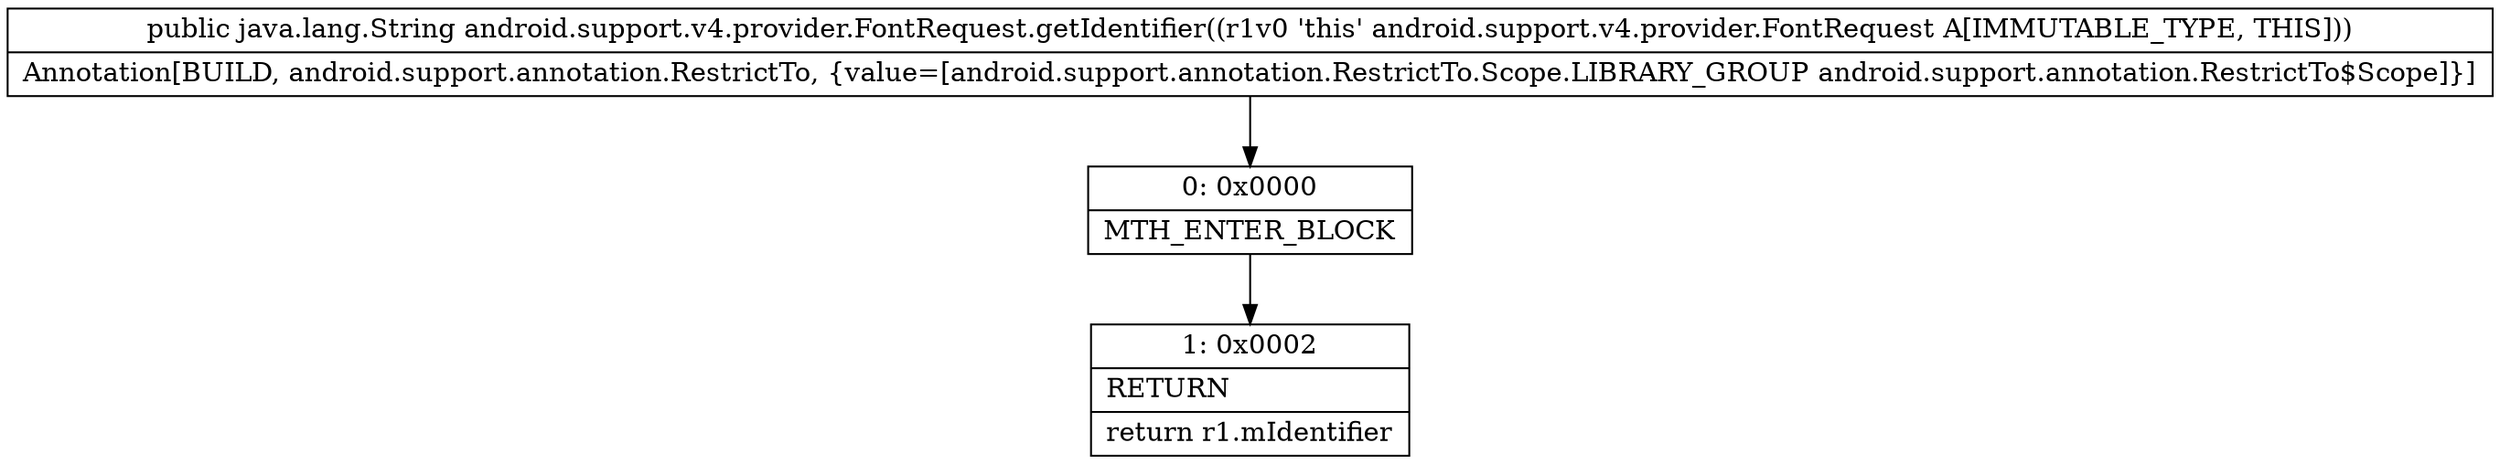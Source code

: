 digraph "CFG forandroid.support.v4.provider.FontRequest.getIdentifier()Ljava\/lang\/String;" {
Node_0 [shape=record,label="{0\:\ 0x0000|MTH_ENTER_BLOCK\l}"];
Node_1 [shape=record,label="{1\:\ 0x0002|RETURN\l|return r1.mIdentifier\l}"];
MethodNode[shape=record,label="{public java.lang.String android.support.v4.provider.FontRequest.getIdentifier((r1v0 'this' android.support.v4.provider.FontRequest A[IMMUTABLE_TYPE, THIS]))  | Annotation[BUILD, android.support.annotation.RestrictTo, \{value=[android.support.annotation.RestrictTo.Scope.LIBRARY_GROUP android.support.annotation.RestrictTo$Scope]\}]\l}"];
MethodNode -> Node_0;
Node_0 -> Node_1;
}

